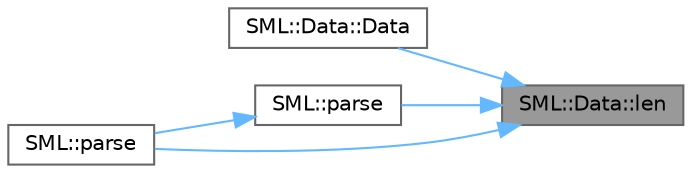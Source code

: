 digraph "SML::Data::len"
{
 // LATEX_PDF_SIZE
  bgcolor="transparent";
  edge [fontname=Helvetica,fontsize=10,labelfontname=Helvetica,labelfontsize=10];
  node [fontname=Helvetica,fontsize=10,shape=box,height=0.2,width=0.4];
  rankdir="RL";
  Node1 [id="Node000001",label="SML::Data::len",height=0.2,width=0.4,color="gray40", fillcolor="grey60", style="filled", fontcolor="black",tooltip="Get data length."];
  Node1 -> Node2 [id="edge1_Node000001_Node000002",dir="back",color="steelblue1",style="solid",tooltip=" "];
  Node2 [id="Node000002",label="SML::Data::Data",height=0.2,width=0.4,color="grey40", fillcolor="white", style="filled",URL="$class_s_m_l_1_1_data.html#a26d54f928f3a8ed1e02ff5aecb6b72c5",tooltip="Constructor for Data object with data and length."];
  Node1 -> Node3 [id="edge2_Node000001_Node000003",dir="back",color="steelblue1",style="solid",tooltip=" "];
  Node3 [id="Node000003",label="SML::parse",height=0.2,width=0.4,color="grey40", fillcolor="white", style="filled",URL="$group___string.html#ga23adc13cfc39e1cfba88ea88dc3b7b7b",tooltip="Generic C-string parser."];
  Node3 -> Node4 [id="edge3_Node000003_Node000004",dir="back",color="steelblue1",style="solid",tooltip=" "];
  Node4 [id="Node000004",label="SML::parse",height=0.2,width=0.4,color="grey40", fillcolor="white", style="filled",URL="$group___string.html#ga92ee8a34e035ff57986283ffbdcd72cb",tooltip="Parse C-string for multiple strings."];
  Node1 -> Node4 [id="edge4_Node000001_Node000004",dir="back",color="steelblue1",style="solid",tooltip=" "];
}
